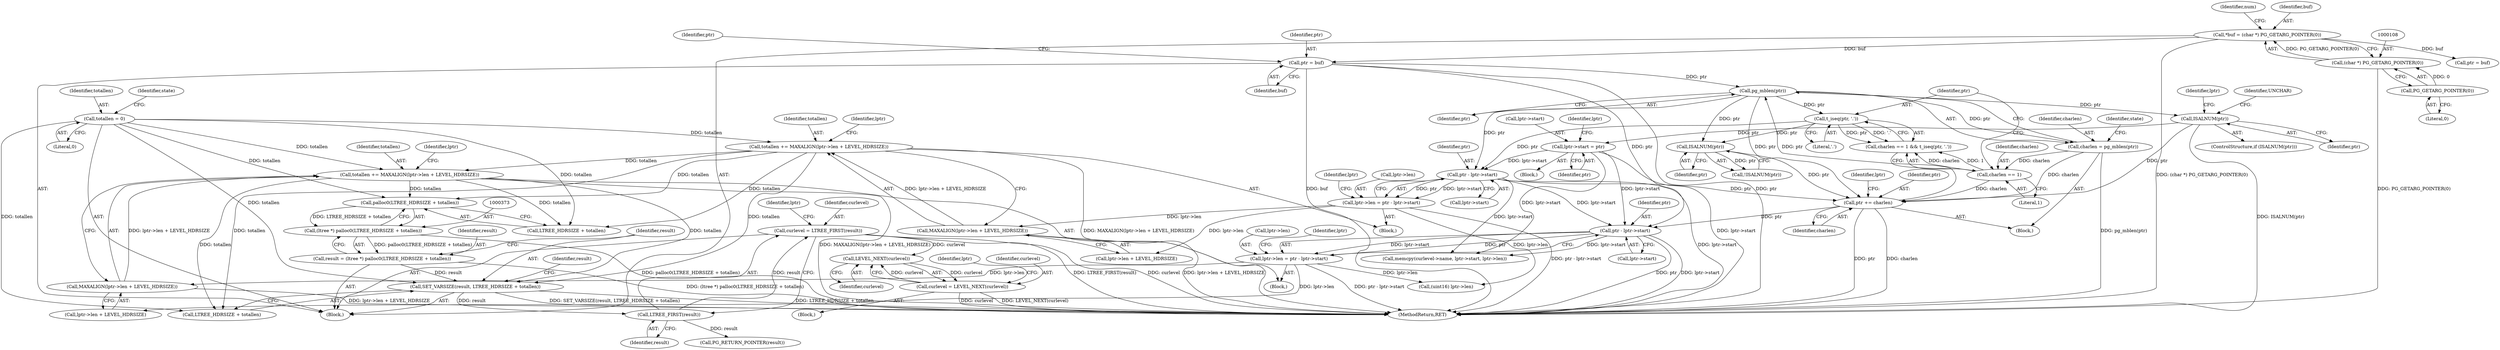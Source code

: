 digraph "0_postgres_31400a673325147e1205326008e32135a78b4d8a_8@pointer" {
"1000427" [label="(Call,LEVEL_NEXT(curlevel))"];
"1000425" [label="(Call,curlevel = LEVEL_NEXT(curlevel))"];
"1000427" [label="(Call,LEVEL_NEXT(curlevel))"];
"1000390" [label="(Call,curlevel = LTREE_FIRST(result))"];
"1000392" [label="(Call,LTREE_FIRST(result))"];
"1000378" [label="(Call,SET_VARSIZE(result, LTREE_HDRSIZE + totallen))"];
"1000370" [label="(Call,result = (ltree *) palloc0(LTREE_HDRSIZE + totallen))"];
"1000372" [label="(Call,(ltree *) palloc0(LTREE_HDRSIZE + totallen))"];
"1000374" [label="(Call,palloc0(LTREE_HDRSIZE + totallen))"];
"1000274" [label="(Call,totallen += MAXALIGN(lptr->len + LEVEL_HDRSIZE))"];
"1000276" [label="(Call,MAXALIGN(lptr->len + LEVEL_HDRSIZE))"];
"1000245" [label="(Call,lptr->len = ptr - lptr->start)"];
"1000249" [label="(Call,ptr - lptr->start)"];
"1000241" [label="(Call,t_iseq(ptr, '.'))"];
"1000204" [label="(Call,pg_mblen(ptr))"];
"1000297" [label="(Call,ptr += charlen)"];
"1000238" [label="(Call,charlen == 1)"];
"1000202" [label="(Call,charlen = pg_mblen(ptr))"];
"1000290" [label="(Call,ISALNUM(ptr))"];
"1000212" [label="(Call,ISALNUM(ptr))"];
"1000195" [label="(Call,ptr = buf)"];
"1000105" [label="(Call,*buf = (char *) PG_GETARG_POINTER(0))"];
"1000107" [label="(Call,(char *) PG_GETARG_POINTER(0))"];
"1000109" [label="(Call,PG_GETARG_POINTER(0))"];
"1000215" [label="(Call,lptr->start = ptr)"];
"1000119" [label="(Call,totallen = 0)"];
"1000340" [label="(Call,totallen += MAXALIGN(lptr->len + LEVEL_HDRSIZE))"];
"1000342" [label="(Call,MAXALIGN(lptr->len + LEVEL_HDRSIZE))"];
"1000311" [label="(Call,lptr->len = ptr - lptr->start)"];
"1000315" [label="(Call,ptr - lptr->start)"];
"1000342" [label="(Call,MAXALIGN(lptr->len + LEVEL_HDRSIZE))"];
"1000316" [label="(Identifier,ptr)"];
"1000215" [label="(Call,lptr->start = ptr)"];
"1000222" [label="(Identifier,lptr)"];
"1000372" [label="(Call,(ltree *) palloc0(LTREE_HDRSIZE + totallen))"];
"1000375" [label="(Call,LTREE_HDRSIZE + totallen)"];
"1000116" [label="(Identifier,num)"];
"1000216" [label="(Call,lptr->start)"];
"1000395" [label="(Identifier,lptr)"];
"1000415" [label="(Call,memcpy(curlevel->name, lptr->start, lptr->len))"];
"1000217" [label="(Identifier,lptr)"];
"1000240" [label="(Literal,1)"];
"1000203" [label="(Identifier,charlen)"];
"1000250" [label="(Identifier,ptr)"];
"1000392" [label="(Call,LTREE_FIRST(result))"];
"1000277" [label="(Call,lptr->len + LEVEL_HDRSIZE)"];
"1000219" [label="(Identifier,ptr)"];
"1000378" [label="(Call,SET_VARSIZE(result, LTREE_HDRSIZE + totallen))"];
"1000109" [label="(Call,PG_GETARG_POINTER(0))"];
"1000229" [label="(Identifier,UNCHAR)"];
"1000208" [label="(Identifier,state)"];
"1000110" [label="(Literal,0)"];
"1000241" [label="(Call,t_iseq(ptr, '.'))"];
"1000249" [label="(Call,ptr - lptr->start)"];
"1000299" [label="(Identifier,charlen)"];
"1000390" [label="(Call,curlevel = LTREE_FIRST(result))"];
"1000317" [label="(Call,lptr->start)"];
"1000310" [label="(Block,)"];
"1000315" [label="(Call,ptr - lptr->start)"];
"1000343" [label="(Call,lptr->len + LEVEL_HDRSIZE)"];
"1000425" [label="(Call,curlevel = LEVEL_NEXT(curlevel))"];
"1000393" [label="(Identifier,result)"];
"1000405" [label="(Block,)"];
"1000214" [label="(Block,)"];
"1000323" [label="(Identifier,lptr)"];
"1000205" [label="(Identifier,ptr)"];
"1000289" [label="(Call,!ISALNUM(ptr))"];
"1000119" [label="(Call,totallen = 0)"];
"1000211" [label="(ControlStructure,if (ISALNUM(ptr)))"];
"1000196" [label="(Identifier,ptr)"];
"1000202" [label="(Call,charlen = pg_mblen(ptr))"];
"1000106" [label="(Identifier,buf)"];
"1000370" [label="(Call,result = (ltree *) palloc0(LTREE_HDRSIZE + totallen))"];
"1000340" [label="(Call,totallen += MAXALIGN(lptr->len + LEVEL_HDRSIZE))"];
"1000302" [label="(Identifier,lptr)"];
"1000283" [label="(Identifier,lptr)"];
"1000297" [label="(Call,ptr += charlen)"];
"1000245" [label="(Call,lptr->len = ptr - lptr->start)"];
"1000276" [label="(Call,MAXALIGN(lptr->len + LEVEL_HDRSIZE))"];
"1000237" [label="(Call,charlen == 1 && t_iseq(ptr, '.'))"];
"1000291" [label="(Identifier,ptr)"];
"1000311" [label="(Call,lptr->len = ptr - lptr->start)"];
"1000121" [label="(Literal,0)"];
"1000385" [label="(Identifier,result)"];
"1000341" [label="(Identifier,totallen)"];
"1000433" [label="(Call,PG_RETURN_POINTER(result))"];
"1000120" [label="(Identifier,totallen)"];
"1000391" [label="(Identifier,curlevel)"];
"1000428" [label="(Identifier,curlevel)"];
"1000246" [label="(Call,lptr->len)"];
"1000239" [label="(Identifier,charlen)"];
"1000275" [label="(Identifier,totallen)"];
"1000195" [label="(Call,ptr = buf)"];
"1000238" [label="(Call,charlen == 1)"];
"1000107" [label="(Call,(char *) PG_GETARG_POINTER(0))"];
"1000243" [label="(Literal,'.')"];
"1000410" [label="(Call,(uint16) lptr->len)"];
"1000290" [label="(Call,ISALNUM(ptr))"];
"1000133" [label="(Call,ptr = buf)"];
"1000426" [label="(Identifier,curlevel)"];
"1000204" [label="(Call,pg_mblen(ptr))"];
"1000349" [label="(Identifier,lptr)"];
"1000380" [label="(Call,LTREE_HDRSIZE + totallen)"];
"1000257" [label="(Identifier,lptr)"];
"1000244" [label="(Block,)"];
"1000312" [label="(Call,lptr->len)"];
"1000213" [label="(Identifier,ptr)"];
"1000212" [label="(Call,ISALNUM(ptr))"];
"1000379" [label="(Identifier,result)"];
"1000298" [label="(Identifier,ptr)"];
"1000103" [label="(Block,)"];
"1000371" [label="(Identifier,result)"];
"1000201" [label="(Block,)"];
"1000427" [label="(Call,LEVEL_NEXT(curlevel))"];
"1000242" [label="(Identifier,ptr)"];
"1000430" [label="(Identifier,lptr)"];
"1000374" [label="(Call,palloc0(LTREE_HDRSIZE + totallen))"];
"1000435" [label="(MethodReturn,RET)"];
"1000274" [label="(Call,totallen += MAXALIGN(lptr->len + LEVEL_HDRSIZE))"];
"1000197" [label="(Identifier,buf)"];
"1000200" [label="(Identifier,ptr)"];
"1000251" [label="(Call,lptr->start)"];
"1000105" [label="(Call,*buf = (char *) PG_GETARG_POINTER(0))"];
"1000124" [label="(Identifier,state)"];
"1000427" -> "1000425"  [label="AST: "];
"1000427" -> "1000428"  [label="CFG: "];
"1000428" -> "1000427"  [label="AST: "];
"1000425" -> "1000427"  [label="CFG: "];
"1000427" -> "1000425"  [label="DDG: curlevel"];
"1000425" -> "1000427"  [label="DDG: curlevel"];
"1000390" -> "1000427"  [label="DDG: curlevel"];
"1000425" -> "1000405"  [label="AST: "];
"1000426" -> "1000425"  [label="AST: "];
"1000430" -> "1000425"  [label="CFG: "];
"1000425" -> "1000435"  [label="DDG: LEVEL_NEXT(curlevel)"];
"1000425" -> "1000435"  [label="DDG: curlevel"];
"1000390" -> "1000103"  [label="AST: "];
"1000390" -> "1000392"  [label="CFG: "];
"1000391" -> "1000390"  [label="AST: "];
"1000392" -> "1000390"  [label="AST: "];
"1000395" -> "1000390"  [label="CFG: "];
"1000390" -> "1000435"  [label="DDG: LTREE_FIRST(result)"];
"1000390" -> "1000435"  [label="DDG: curlevel"];
"1000392" -> "1000390"  [label="DDG: result"];
"1000392" -> "1000393"  [label="CFG: "];
"1000393" -> "1000392"  [label="AST: "];
"1000378" -> "1000392"  [label="DDG: result"];
"1000392" -> "1000433"  [label="DDG: result"];
"1000378" -> "1000103"  [label="AST: "];
"1000378" -> "1000380"  [label="CFG: "];
"1000379" -> "1000378"  [label="AST: "];
"1000380" -> "1000378"  [label="AST: "];
"1000385" -> "1000378"  [label="CFG: "];
"1000378" -> "1000435"  [label="DDG: LTREE_HDRSIZE + totallen"];
"1000378" -> "1000435"  [label="DDG: SET_VARSIZE(result, LTREE_HDRSIZE + totallen)"];
"1000370" -> "1000378"  [label="DDG: result"];
"1000274" -> "1000378"  [label="DDG: totallen"];
"1000119" -> "1000378"  [label="DDG: totallen"];
"1000340" -> "1000378"  [label="DDG: totallen"];
"1000370" -> "1000103"  [label="AST: "];
"1000370" -> "1000372"  [label="CFG: "];
"1000371" -> "1000370"  [label="AST: "];
"1000372" -> "1000370"  [label="AST: "];
"1000379" -> "1000370"  [label="CFG: "];
"1000370" -> "1000435"  [label="DDG: (ltree *) palloc0(LTREE_HDRSIZE + totallen)"];
"1000372" -> "1000370"  [label="DDG: palloc0(LTREE_HDRSIZE + totallen)"];
"1000372" -> "1000374"  [label="CFG: "];
"1000373" -> "1000372"  [label="AST: "];
"1000374" -> "1000372"  [label="AST: "];
"1000372" -> "1000435"  [label="DDG: palloc0(LTREE_HDRSIZE + totallen)"];
"1000374" -> "1000372"  [label="DDG: LTREE_HDRSIZE + totallen"];
"1000374" -> "1000375"  [label="CFG: "];
"1000375" -> "1000374"  [label="AST: "];
"1000274" -> "1000374"  [label="DDG: totallen"];
"1000119" -> "1000374"  [label="DDG: totallen"];
"1000340" -> "1000374"  [label="DDG: totallen"];
"1000274" -> "1000244"  [label="AST: "];
"1000274" -> "1000276"  [label="CFG: "];
"1000275" -> "1000274"  [label="AST: "];
"1000276" -> "1000274"  [label="AST: "];
"1000283" -> "1000274"  [label="CFG: "];
"1000274" -> "1000435"  [label="DDG: MAXALIGN(lptr->len + LEVEL_HDRSIZE)"];
"1000276" -> "1000274"  [label="DDG: lptr->len + LEVEL_HDRSIZE"];
"1000119" -> "1000274"  [label="DDG: totallen"];
"1000274" -> "1000340"  [label="DDG: totallen"];
"1000274" -> "1000375"  [label="DDG: totallen"];
"1000274" -> "1000380"  [label="DDG: totallen"];
"1000276" -> "1000277"  [label="CFG: "];
"1000277" -> "1000276"  [label="AST: "];
"1000276" -> "1000435"  [label="DDG: lptr->len + LEVEL_HDRSIZE"];
"1000245" -> "1000276"  [label="DDG: lptr->len"];
"1000245" -> "1000244"  [label="AST: "];
"1000245" -> "1000249"  [label="CFG: "];
"1000246" -> "1000245"  [label="AST: "];
"1000249" -> "1000245"  [label="AST: "];
"1000257" -> "1000245"  [label="CFG: "];
"1000245" -> "1000435"  [label="DDG: ptr - lptr->start"];
"1000249" -> "1000245"  [label="DDG: ptr"];
"1000249" -> "1000245"  [label="DDG: lptr->start"];
"1000245" -> "1000277"  [label="DDG: lptr->len"];
"1000245" -> "1000410"  [label="DDG: lptr->len"];
"1000249" -> "1000251"  [label="CFG: "];
"1000250" -> "1000249"  [label="AST: "];
"1000251" -> "1000249"  [label="AST: "];
"1000249" -> "1000435"  [label="DDG: lptr->start"];
"1000241" -> "1000249"  [label="DDG: ptr"];
"1000204" -> "1000249"  [label="DDG: ptr"];
"1000215" -> "1000249"  [label="DDG: lptr->start"];
"1000249" -> "1000297"  [label="DDG: ptr"];
"1000249" -> "1000315"  [label="DDG: lptr->start"];
"1000249" -> "1000415"  [label="DDG: lptr->start"];
"1000241" -> "1000237"  [label="AST: "];
"1000241" -> "1000243"  [label="CFG: "];
"1000242" -> "1000241"  [label="AST: "];
"1000243" -> "1000241"  [label="AST: "];
"1000237" -> "1000241"  [label="CFG: "];
"1000241" -> "1000237"  [label="DDG: ptr"];
"1000241" -> "1000237"  [label="DDG: '.'"];
"1000204" -> "1000241"  [label="DDG: ptr"];
"1000241" -> "1000290"  [label="DDG: ptr"];
"1000204" -> "1000202"  [label="AST: "];
"1000204" -> "1000205"  [label="CFG: "];
"1000205" -> "1000204"  [label="AST: "];
"1000202" -> "1000204"  [label="CFG: "];
"1000204" -> "1000202"  [label="DDG: ptr"];
"1000297" -> "1000204"  [label="DDG: ptr"];
"1000195" -> "1000204"  [label="DDG: ptr"];
"1000204" -> "1000212"  [label="DDG: ptr"];
"1000204" -> "1000290"  [label="DDG: ptr"];
"1000204" -> "1000297"  [label="DDG: ptr"];
"1000297" -> "1000201"  [label="AST: "];
"1000297" -> "1000299"  [label="CFG: "];
"1000298" -> "1000297"  [label="AST: "];
"1000299" -> "1000297"  [label="AST: "];
"1000302" -> "1000297"  [label="CFG: "];
"1000297" -> "1000435"  [label="DDG: ptr"];
"1000297" -> "1000435"  [label="DDG: charlen"];
"1000238" -> "1000297"  [label="DDG: charlen"];
"1000202" -> "1000297"  [label="DDG: charlen"];
"1000290" -> "1000297"  [label="DDG: ptr"];
"1000212" -> "1000297"  [label="DDG: ptr"];
"1000297" -> "1000315"  [label="DDG: ptr"];
"1000238" -> "1000237"  [label="AST: "];
"1000238" -> "1000240"  [label="CFG: "];
"1000239" -> "1000238"  [label="AST: "];
"1000240" -> "1000238"  [label="AST: "];
"1000242" -> "1000238"  [label="CFG: "];
"1000237" -> "1000238"  [label="CFG: "];
"1000238" -> "1000237"  [label="DDG: charlen"];
"1000238" -> "1000237"  [label="DDG: 1"];
"1000202" -> "1000238"  [label="DDG: charlen"];
"1000202" -> "1000201"  [label="AST: "];
"1000203" -> "1000202"  [label="AST: "];
"1000208" -> "1000202"  [label="CFG: "];
"1000202" -> "1000435"  [label="DDG: pg_mblen(ptr)"];
"1000290" -> "1000289"  [label="AST: "];
"1000290" -> "1000291"  [label="CFG: "];
"1000291" -> "1000290"  [label="AST: "];
"1000289" -> "1000290"  [label="CFG: "];
"1000290" -> "1000289"  [label="DDG: ptr"];
"1000212" -> "1000211"  [label="AST: "];
"1000212" -> "1000213"  [label="CFG: "];
"1000213" -> "1000212"  [label="AST: "];
"1000217" -> "1000212"  [label="CFG: "];
"1000229" -> "1000212"  [label="CFG: "];
"1000212" -> "1000435"  [label="DDG: ISALNUM(ptr)"];
"1000212" -> "1000215"  [label="DDG: ptr"];
"1000195" -> "1000103"  [label="AST: "];
"1000195" -> "1000197"  [label="CFG: "];
"1000196" -> "1000195"  [label="AST: "];
"1000197" -> "1000195"  [label="AST: "];
"1000200" -> "1000195"  [label="CFG: "];
"1000195" -> "1000435"  [label="DDG: buf"];
"1000195" -> "1000435"  [label="DDG: ptr"];
"1000105" -> "1000195"  [label="DDG: buf"];
"1000195" -> "1000315"  [label="DDG: ptr"];
"1000105" -> "1000103"  [label="AST: "];
"1000105" -> "1000107"  [label="CFG: "];
"1000106" -> "1000105"  [label="AST: "];
"1000107" -> "1000105"  [label="AST: "];
"1000116" -> "1000105"  [label="CFG: "];
"1000105" -> "1000435"  [label="DDG: (char *) PG_GETARG_POINTER(0)"];
"1000107" -> "1000105"  [label="DDG: PG_GETARG_POINTER(0)"];
"1000105" -> "1000133"  [label="DDG: buf"];
"1000107" -> "1000109"  [label="CFG: "];
"1000108" -> "1000107"  [label="AST: "];
"1000109" -> "1000107"  [label="AST: "];
"1000107" -> "1000435"  [label="DDG: PG_GETARG_POINTER(0)"];
"1000109" -> "1000107"  [label="DDG: 0"];
"1000109" -> "1000110"  [label="CFG: "];
"1000110" -> "1000109"  [label="AST: "];
"1000215" -> "1000214"  [label="AST: "];
"1000215" -> "1000219"  [label="CFG: "];
"1000216" -> "1000215"  [label="AST: "];
"1000219" -> "1000215"  [label="AST: "];
"1000222" -> "1000215"  [label="CFG: "];
"1000215" -> "1000435"  [label="DDG: lptr->start"];
"1000215" -> "1000315"  [label="DDG: lptr->start"];
"1000215" -> "1000415"  [label="DDG: lptr->start"];
"1000119" -> "1000103"  [label="AST: "];
"1000119" -> "1000121"  [label="CFG: "];
"1000120" -> "1000119"  [label="AST: "];
"1000121" -> "1000119"  [label="AST: "];
"1000124" -> "1000119"  [label="CFG: "];
"1000119" -> "1000340"  [label="DDG: totallen"];
"1000119" -> "1000375"  [label="DDG: totallen"];
"1000119" -> "1000380"  [label="DDG: totallen"];
"1000340" -> "1000310"  [label="AST: "];
"1000340" -> "1000342"  [label="CFG: "];
"1000341" -> "1000340"  [label="AST: "];
"1000342" -> "1000340"  [label="AST: "];
"1000349" -> "1000340"  [label="CFG: "];
"1000340" -> "1000435"  [label="DDG: MAXALIGN(lptr->len + LEVEL_HDRSIZE)"];
"1000342" -> "1000340"  [label="DDG: lptr->len + LEVEL_HDRSIZE"];
"1000340" -> "1000375"  [label="DDG: totallen"];
"1000340" -> "1000380"  [label="DDG: totallen"];
"1000342" -> "1000343"  [label="CFG: "];
"1000343" -> "1000342"  [label="AST: "];
"1000342" -> "1000435"  [label="DDG: lptr->len + LEVEL_HDRSIZE"];
"1000311" -> "1000342"  [label="DDG: lptr->len"];
"1000311" -> "1000310"  [label="AST: "];
"1000311" -> "1000315"  [label="CFG: "];
"1000312" -> "1000311"  [label="AST: "];
"1000315" -> "1000311"  [label="AST: "];
"1000323" -> "1000311"  [label="CFG: "];
"1000311" -> "1000435"  [label="DDG: ptr - lptr->start"];
"1000315" -> "1000311"  [label="DDG: ptr"];
"1000315" -> "1000311"  [label="DDG: lptr->start"];
"1000311" -> "1000343"  [label="DDG: lptr->len"];
"1000311" -> "1000410"  [label="DDG: lptr->len"];
"1000315" -> "1000317"  [label="CFG: "];
"1000316" -> "1000315"  [label="AST: "];
"1000317" -> "1000315"  [label="AST: "];
"1000315" -> "1000435"  [label="DDG: ptr"];
"1000315" -> "1000435"  [label="DDG: lptr->start"];
"1000315" -> "1000415"  [label="DDG: lptr->start"];
}
